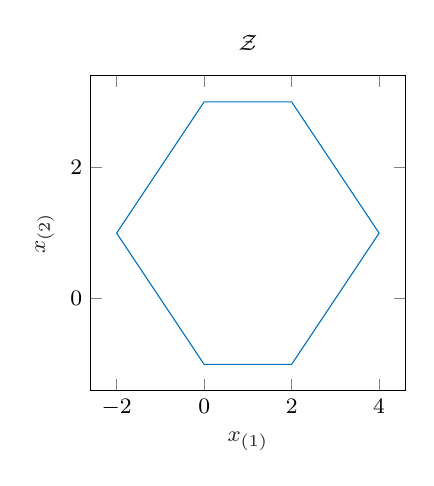 % This file was created by matlab2tikz.
%
\definecolor{mycolor1}{rgb}{0.0,0.447,0.741}%
%
\begin{tikzpicture}
\footnotesize

\begin{axis}[%
width=4cm,
height=4cm,
at={(0in,0in)},
scale only axis,
xmin=-2.6,
xmax=4.6,
xlabel style={font=\color{white!15!black}},
xlabel={$x_{(1)}$},
ymin=-1.4,
ymax=3.4,
ylabel style={font=\color{white!15!black}},
ylabel={$x_{(2)}$},
axis background/.style={fill=white},
title style={font=\bfseries},
title={$\mathcal{Z}$}
]
\addplot [color=mycolor1, forget plot]
  table[row sep=crcr]{%
0	-1\\
2	-1\\
4	1\\
2	3\\
0	3\\
-2	1\\
0	-1\\
};
\end{axis}
\end{tikzpicture}%